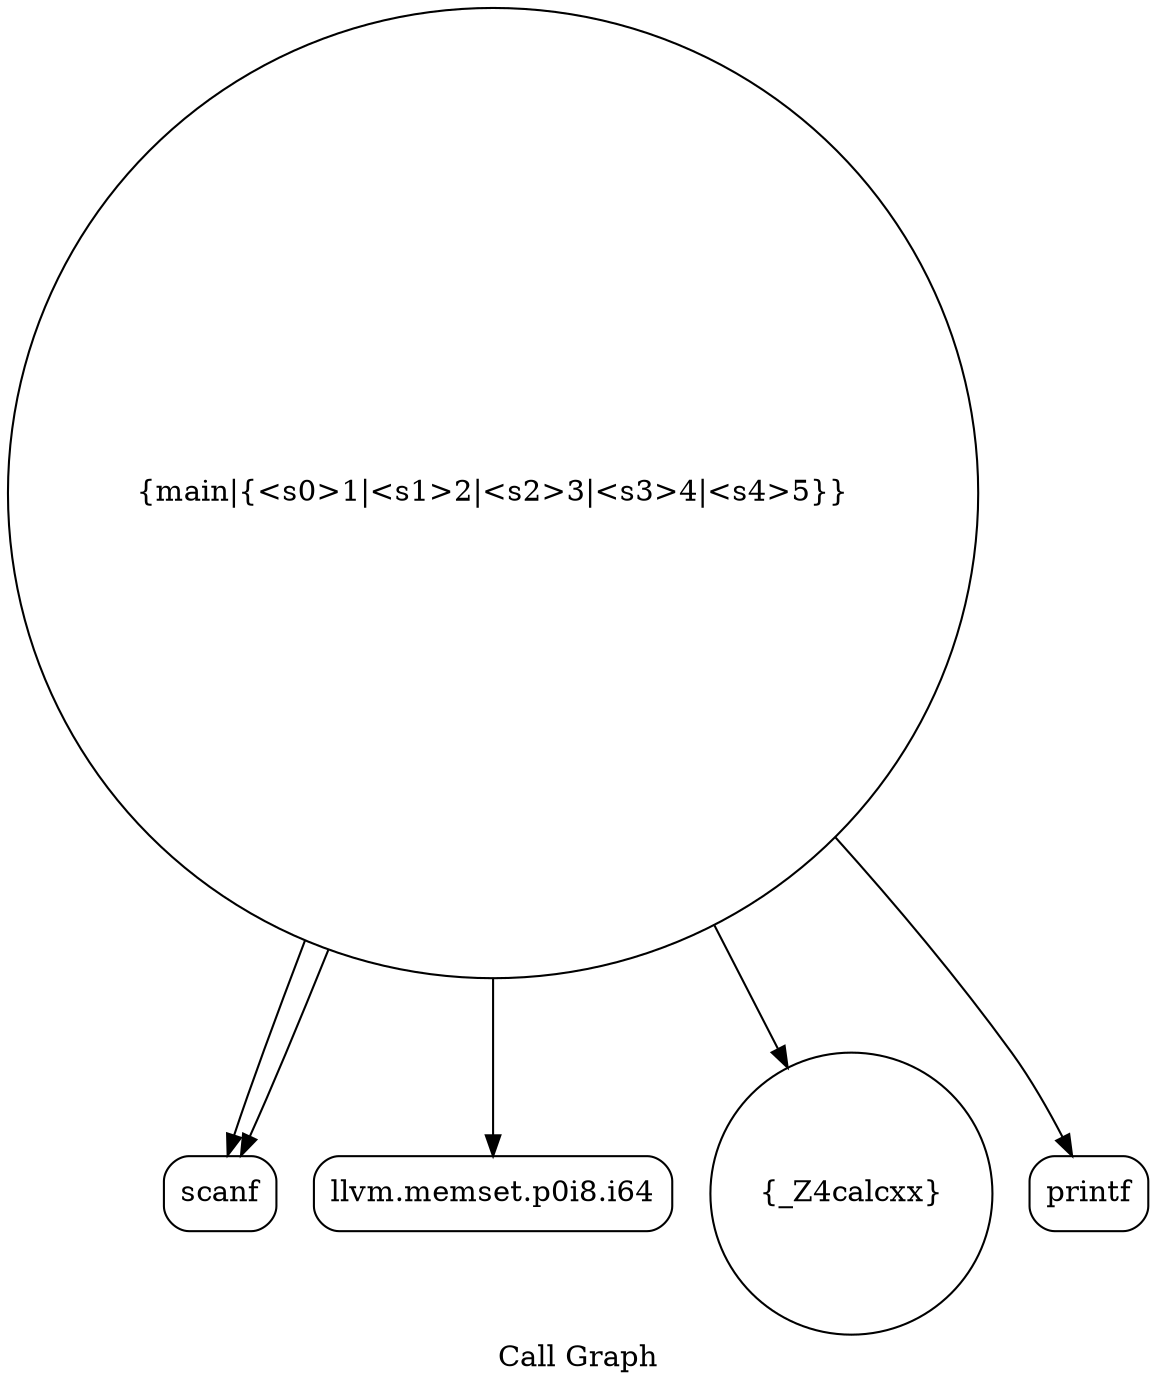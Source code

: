 digraph "Call Graph" {
	label="Call Graph";

	Node0x560c79760fe0 [shape=record,shape=circle,label="{main|{<s0>1|<s1>2|<s2>3|<s3>4|<s4>5}}"];
	Node0x560c79760fe0:s0 -> Node0x560c79761470[color=black];
	Node0x560c79760fe0:s1 -> Node0x560c797614f0[color=black];
	Node0x560c79760fe0:s2 -> Node0x560c79761470[color=black];
	Node0x560c79760fe0:s3 -> Node0x560c79761570[color=black];
	Node0x560c79760fe0:s4 -> Node0x560c797615f0[color=black];
	Node0x560c797614f0 [shape=record,shape=Mrecord,label="{llvm.memset.p0i8.i64}"];
	Node0x560c797615f0 [shape=record,shape=Mrecord,label="{printf}"];
	Node0x560c79761470 [shape=record,shape=Mrecord,label="{scanf}"];
	Node0x560c79761570 [shape=record,shape=circle,label="{_Z4calcxx}"];
}
